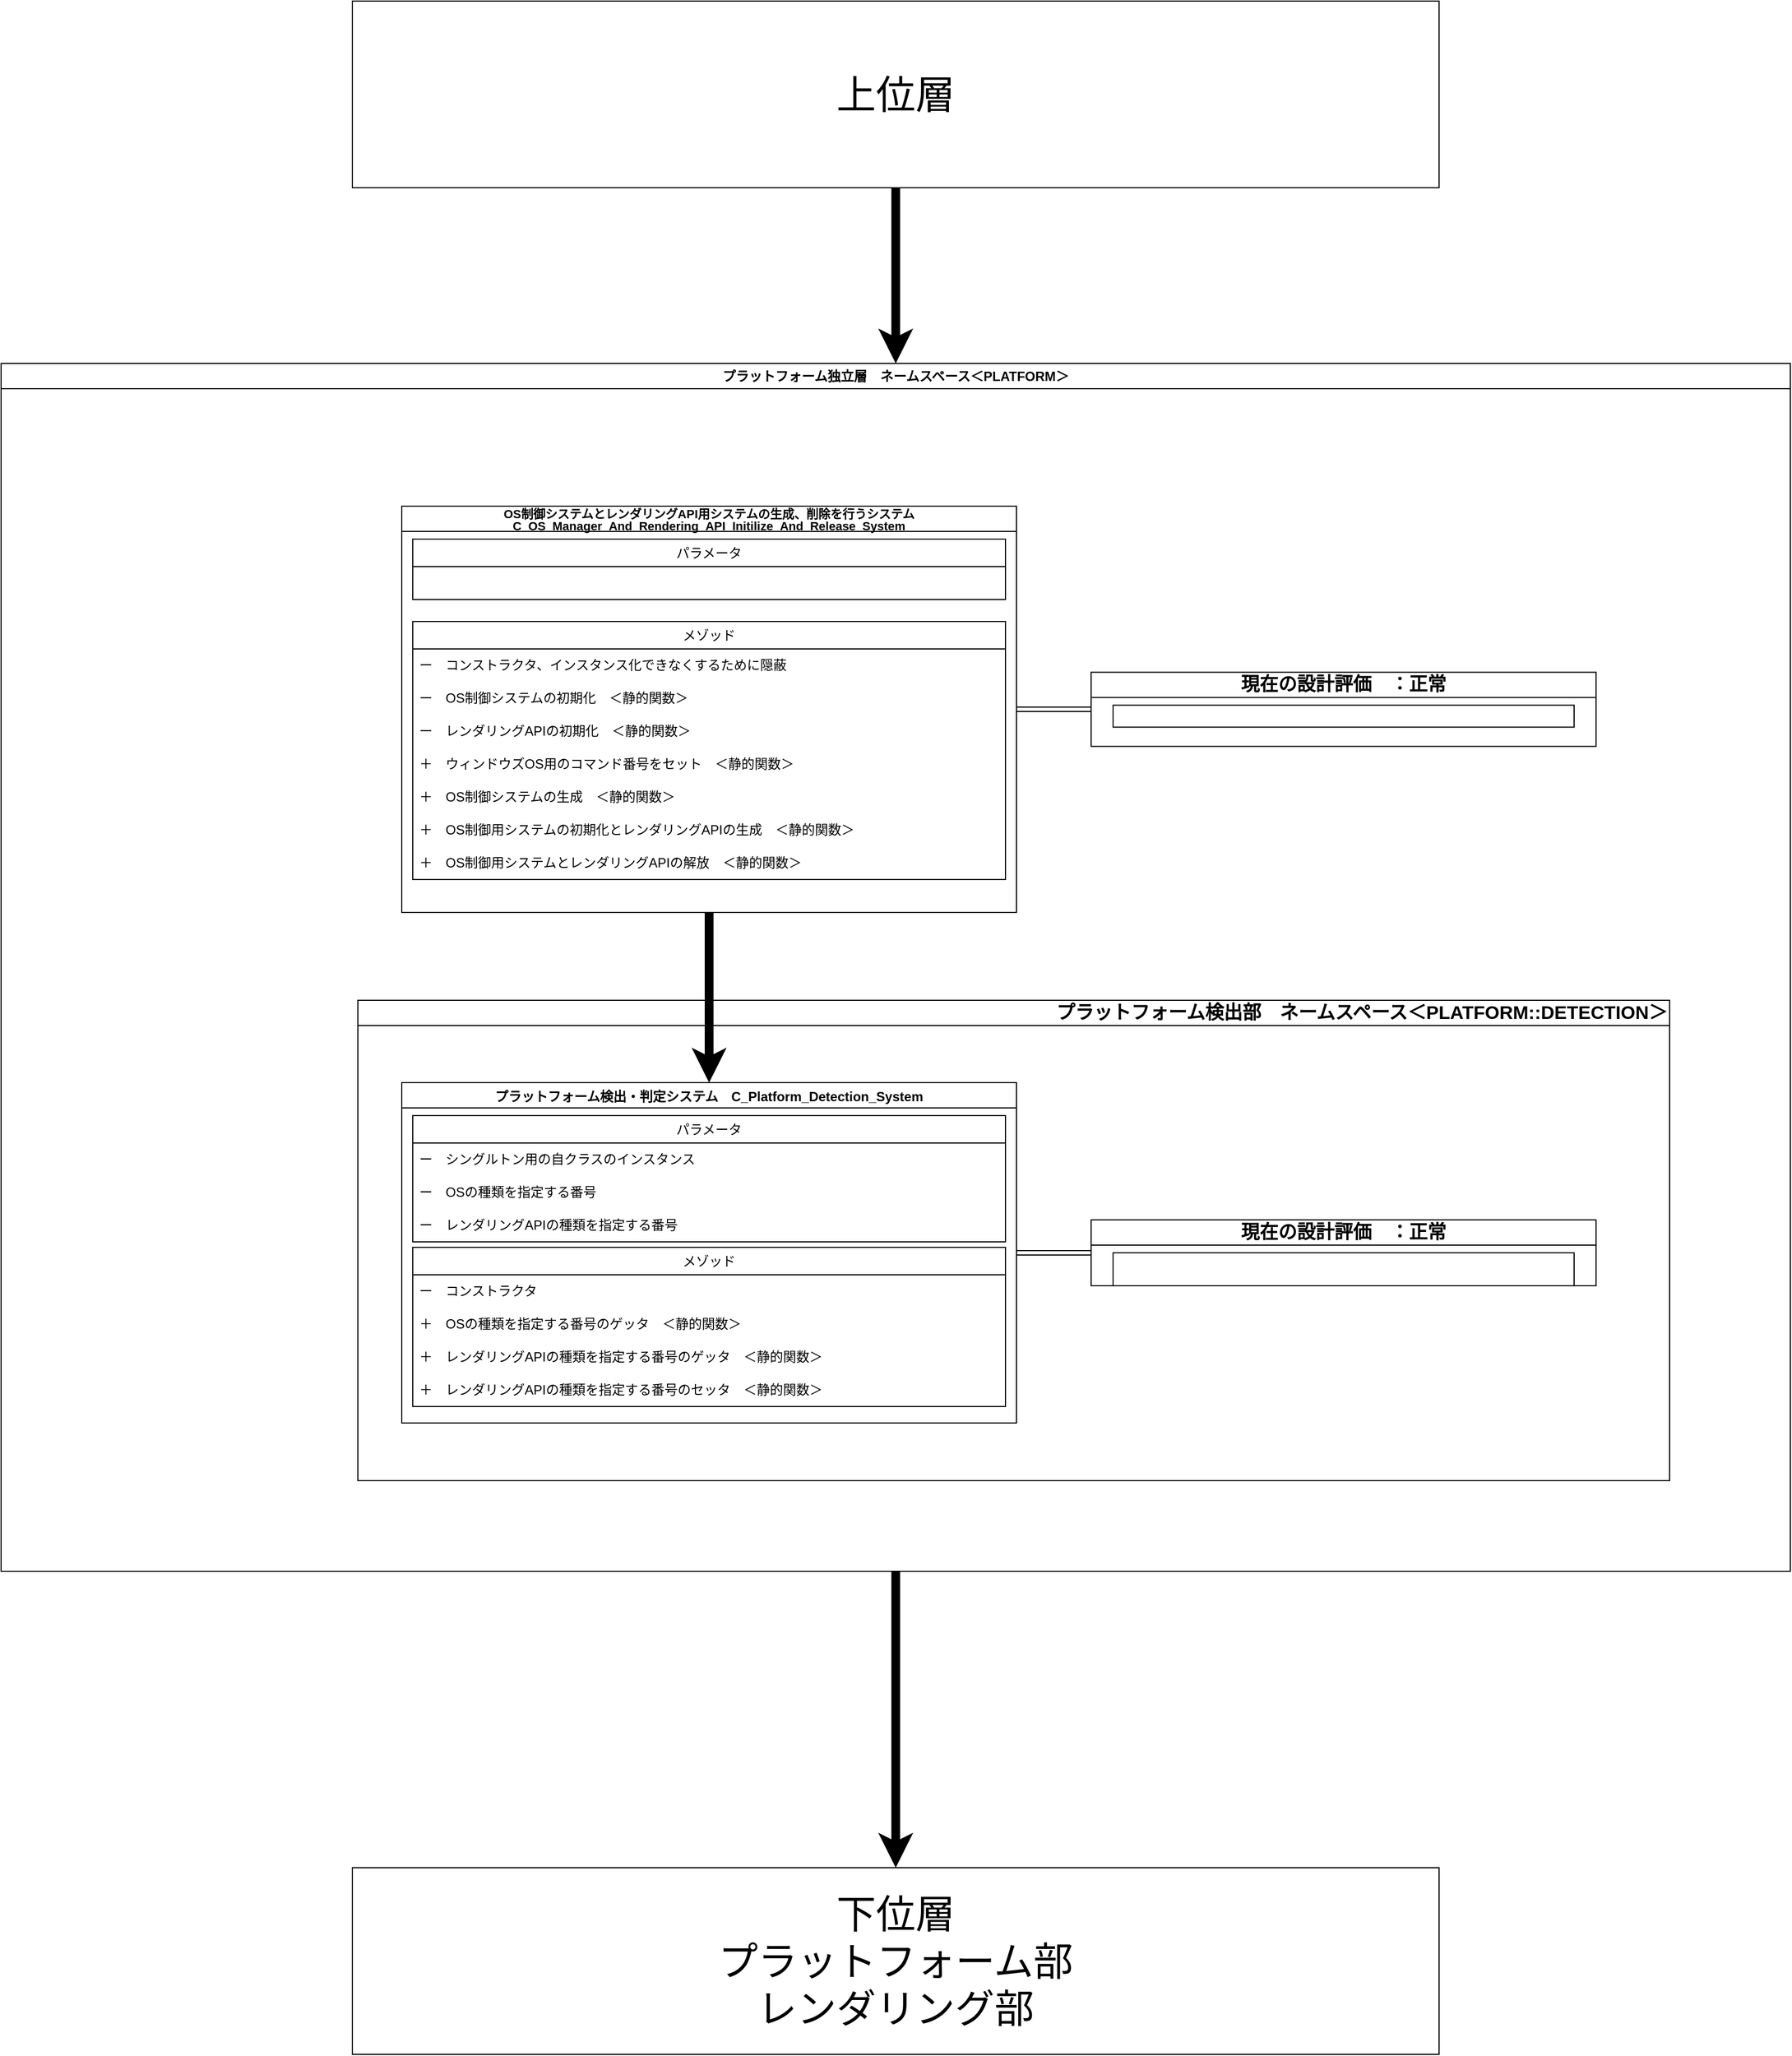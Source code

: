 <mxfile version="24.7.5" pages="2">
  <diagram id="oGims7r4UwM5HtOU4kUQ" name="ver.2.0.0">
    <mxGraphModel dx="1434" dy="836" grid="1" gridSize="10" guides="1" tooltips="1" connect="1" arrows="1" fold="1" page="1" pageScale="1" pageWidth="827" pageHeight="1169" math="0" shadow="0">
      <root>
        <mxCell id="0" />
        <mxCell id="1" parent="0" />
        <mxCell id="KJogN0Vjg7Z09fQVdOCW-11" value="上位層" style="rounded=0;whiteSpace=wrap;html=1;fontSize=36;" parent="1" vertex="1">
          <mxGeometry x="380" y="20" width="990" height="170" as="geometry" />
        </mxCell>
        <mxCell id="KJogN0Vjg7Z09fQVdOCW-12" value="プラットフォーム独立層　ネームスペース＜PLATFORM＞" style="swimlane;whiteSpace=wrap;html=1;swimlaneFillColor=default;startSize=23;" parent="1" vertex="1">
          <mxGeometry x="60" y="350" width="1630" height="1100" as="geometry" />
        </mxCell>
        <mxCell id="KJogN0Vjg7Z09fQVdOCW-13" value="プラットフォーム検出部　ネームスペース＜PLATFORM::DETECTION＞　　　　　" style="swimlane;whiteSpace=wrap;html=1;swimlaneFillColor=default;fontSize=17;align=right;" parent="KJogN0Vjg7Z09fQVdOCW-12" vertex="1">
          <mxGeometry x="325" y="580" width="1195" height="437.5" as="geometry" />
        </mxCell>
        <mxCell id="KJogN0Vjg7Z09fQVdOCW-14" value="現在の設計評価　：正常" style="swimlane;whiteSpace=wrap;html=1;swimlaneFillColor=default;fontSize=17;" parent="KJogN0Vjg7Z09fQVdOCW-13" vertex="1">
          <mxGeometry x="668" y="200" width="460" height="60" as="geometry" />
        </mxCell>
        <mxCell id="KJogN0Vjg7Z09fQVdOCW-15" value="" style="rounded=0;whiteSpace=wrap;html=1;align=left;verticalAlign=top;" parent="KJogN0Vjg7Z09fQVdOCW-14" vertex="1">
          <mxGeometry x="20" y="30" width="420" height="30" as="geometry" />
        </mxCell>
        <mxCell id="KJogN0Vjg7Z09fQVdOCW-16" value="&lt;p style=&quot;line-height: 100%;&quot;&gt;プラットフォーム検出・判定システム　C_Platform_Detection_System&lt;br&gt;&lt;/p&gt;" style="swimlane;whiteSpace=wrap;html=1;swimlaneFillColor=default;" parent="KJogN0Vjg7Z09fQVdOCW-13" vertex="1">
          <mxGeometry x="40" y="75" width="560" height="310" as="geometry" />
        </mxCell>
        <mxCell id="KJogN0Vjg7Z09fQVdOCW-17" value="パラメータ" style="swimlane;fontStyle=0;childLayout=stackLayout;horizontal=1;startSize=25;horizontalStack=0;resizeParent=1;resizeParentMax=0;resizeLast=0;collapsible=1;marginBottom=0;whiteSpace=wrap;html=1;" parent="KJogN0Vjg7Z09fQVdOCW-16" vertex="1">
          <mxGeometry x="10" y="30" width="540" height="115" as="geometry" />
        </mxCell>
        <mxCell id="KJogN0Vjg7Z09fQVdOCW-18" value="ー　シングルトン用の自クラスのインスタンス" style="text;strokeColor=none;fillColor=none;align=left;verticalAlign=middle;spacingLeft=4;spacingRight=4;overflow=hidden;points=[[0,0.5],[1,0.5]];portConstraint=eastwest;rotatable=0;whiteSpace=wrap;html=1;" parent="KJogN0Vjg7Z09fQVdOCW-17" vertex="1">
          <mxGeometry y="25" width="540" height="30" as="geometry" />
        </mxCell>
        <mxCell id="KJogN0Vjg7Z09fQVdOCW-19" value="ー　OSの種類を指定する番号" style="text;strokeColor=none;fillColor=none;align=left;verticalAlign=middle;spacingLeft=4;spacingRight=4;overflow=hidden;points=[[0,0.5],[1,0.5]];portConstraint=eastwest;rotatable=0;whiteSpace=wrap;html=1;" parent="KJogN0Vjg7Z09fQVdOCW-17" vertex="1">
          <mxGeometry y="55" width="540" height="30" as="geometry" />
        </mxCell>
        <mxCell id="KJogN0Vjg7Z09fQVdOCW-20" value="ー　レンダリングAPIの種類を指定する番号" style="text;strokeColor=none;fillColor=none;align=left;verticalAlign=middle;spacingLeft=4;spacingRight=4;overflow=hidden;points=[[0,0.5],[1,0.5]];portConstraint=eastwest;rotatable=0;whiteSpace=wrap;html=1;" parent="KJogN0Vjg7Z09fQVdOCW-17" vertex="1">
          <mxGeometry y="85" width="540" height="30" as="geometry" />
        </mxCell>
        <mxCell id="KJogN0Vjg7Z09fQVdOCW-21" value="メゾッド" style="swimlane;fontStyle=0;childLayout=stackLayout;horizontal=1;startSize=25;horizontalStack=0;resizeParent=1;resizeParentMax=0;resizeLast=0;collapsible=1;marginBottom=0;whiteSpace=wrap;html=1;" parent="KJogN0Vjg7Z09fQVdOCW-16" vertex="1">
          <mxGeometry x="10" y="150" width="540" height="145" as="geometry" />
        </mxCell>
        <mxCell id="KJogN0Vjg7Z09fQVdOCW-22" value="ー　コンストラクタ" style="text;strokeColor=none;fillColor=none;align=left;verticalAlign=middle;spacingLeft=4;spacingRight=4;overflow=hidden;points=[[0,0.5],[1,0.5]];portConstraint=eastwest;rotatable=0;whiteSpace=wrap;html=1;" parent="KJogN0Vjg7Z09fQVdOCW-21" vertex="1">
          <mxGeometry y="25" width="540" height="30" as="geometry" />
        </mxCell>
        <mxCell id="KJogN0Vjg7Z09fQVdOCW-23" value="＋　OSの種類を指定する番号のゲッタ　＜静的関数＞" style="text;strokeColor=none;fillColor=none;align=left;verticalAlign=middle;spacingLeft=4;spacingRight=4;overflow=hidden;points=[[0,0.5],[1,0.5]];portConstraint=eastwest;rotatable=0;whiteSpace=wrap;html=1;" parent="KJogN0Vjg7Z09fQVdOCW-21" vertex="1">
          <mxGeometry y="55" width="540" height="30" as="geometry" />
        </mxCell>
        <mxCell id="KJogN0Vjg7Z09fQVdOCW-24" value="＋　レンダリングAPIの種類を指定する番号のゲッタ　＜静的関数＞" style="text;strokeColor=none;fillColor=none;align=left;verticalAlign=middle;spacingLeft=4;spacingRight=4;overflow=hidden;points=[[0,0.5],[1,0.5]];portConstraint=eastwest;rotatable=0;whiteSpace=wrap;html=1;" parent="KJogN0Vjg7Z09fQVdOCW-21" vertex="1">
          <mxGeometry y="85" width="540" height="30" as="geometry" />
        </mxCell>
        <mxCell id="KJogN0Vjg7Z09fQVdOCW-25" value="＋　レンダリングAPIの種類を指定する番号のセッタ　＜静的関数＞" style="text;strokeColor=none;fillColor=none;align=left;verticalAlign=middle;spacingLeft=4;spacingRight=4;overflow=hidden;points=[[0,0.5],[1,0.5]];portConstraint=eastwest;rotatable=0;whiteSpace=wrap;html=1;" parent="KJogN0Vjg7Z09fQVdOCW-21" vertex="1">
          <mxGeometry y="115" width="540" height="30" as="geometry" />
        </mxCell>
        <mxCell id="KJogN0Vjg7Z09fQVdOCW-26" value="" style="shape=link;html=1;rounded=0;entryX=0;entryY=0.5;entryDx=0;entryDy=0;exitX=1;exitY=0.5;exitDx=0;exitDy=0;" parent="KJogN0Vjg7Z09fQVdOCW-13" source="KJogN0Vjg7Z09fQVdOCW-16" target="KJogN0Vjg7Z09fQVdOCW-14" edge="1">
          <mxGeometry width="100" relative="1" as="geometry">
            <mxPoint x="2711" y="1695" as="sourcePoint" />
            <mxPoint x="2811" y="1695" as="targetPoint" />
          </mxGeometry>
        </mxCell>
        <mxCell id="KJogN0Vjg7Z09fQVdOCW-27" value="&lt;p style=&quot;line-height: 90%;&quot;&gt;&lt;font style=&quot;font-size: 11px;&quot;&gt;OS制御システムとレンダリングAPI用システムの生成、削除を行うシステム&lt;/font&gt;&lt;span style=&quot;font-size: 11px; background-color: initial;&quot;&gt;C_OS_Manager_And_Rendering_API_Initilize_And_Release_System&lt;/span&gt;&lt;/p&gt;" style="swimlane;whiteSpace=wrap;html=1;swimlaneFillColor=default;startSize=23;" parent="KJogN0Vjg7Z09fQVdOCW-12" vertex="1">
          <mxGeometry x="365" y="130" width="560" height="370" as="geometry" />
        </mxCell>
        <mxCell id="KJogN0Vjg7Z09fQVdOCW-28" value="パラメータ" style="swimlane;fontStyle=0;childLayout=stackLayout;horizontal=1;startSize=25;horizontalStack=0;resizeParent=1;resizeParentMax=0;resizeLast=0;collapsible=1;marginBottom=0;whiteSpace=wrap;html=1;" parent="KJogN0Vjg7Z09fQVdOCW-27" vertex="1">
          <mxGeometry x="10" y="30" width="540" height="55" as="geometry" />
        </mxCell>
        <mxCell id="KJogN0Vjg7Z09fQVdOCW-29" value="メゾッド" style="swimlane;fontStyle=0;childLayout=stackLayout;horizontal=1;startSize=25;horizontalStack=0;resizeParent=1;resizeParentMax=0;resizeLast=0;collapsible=1;marginBottom=0;whiteSpace=wrap;html=1;" parent="KJogN0Vjg7Z09fQVdOCW-27" vertex="1">
          <mxGeometry x="10" y="105" width="540" height="235" as="geometry" />
        </mxCell>
        <mxCell id="KJogN0Vjg7Z09fQVdOCW-30" value="ー　コンストラクタ、インスタンス化できなくするために隠蔽" style="text;strokeColor=none;fillColor=none;align=left;verticalAlign=middle;spacingLeft=4;spacingRight=4;overflow=hidden;points=[[0,0.5],[1,0.5]];portConstraint=eastwest;rotatable=0;whiteSpace=wrap;html=1;" parent="KJogN0Vjg7Z09fQVdOCW-29" vertex="1">
          <mxGeometry y="25" width="540" height="30" as="geometry" />
        </mxCell>
        <mxCell id="4Ct7BUT_NHDtC3R7Iluo-1" value="ー　OS制御システムの初期化　＜静的関数＞" style="text;strokeColor=none;fillColor=none;align=left;verticalAlign=middle;spacingLeft=4;spacingRight=4;overflow=hidden;points=[[0,0.5],[1,0.5]];portConstraint=eastwest;rotatable=0;whiteSpace=wrap;html=1;" parent="KJogN0Vjg7Z09fQVdOCW-29" vertex="1">
          <mxGeometry y="55" width="540" height="30" as="geometry" />
        </mxCell>
        <mxCell id="4Ct7BUT_NHDtC3R7Iluo-2" value="ー　レンダリングAPIの初期化　＜静的関数＞" style="text;strokeColor=none;fillColor=none;align=left;verticalAlign=middle;spacingLeft=4;spacingRight=4;overflow=hidden;points=[[0,0.5],[1,0.5]];portConstraint=eastwest;rotatable=0;whiteSpace=wrap;html=1;" parent="KJogN0Vjg7Z09fQVdOCW-29" vertex="1">
          <mxGeometry y="85" width="540" height="30" as="geometry" />
        </mxCell>
        <mxCell id="4xG1JS9XBARRImk50gQY-1" value="＋　ウィンドウズOS用のコマンド番号をセット　＜静的関数＞" style="text;strokeColor=none;fillColor=none;align=left;verticalAlign=middle;spacingLeft=4;spacingRight=4;overflow=hidden;points=[[0,0.5],[1,0.5]];portConstraint=eastwest;rotatable=0;whiteSpace=wrap;html=1;" parent="KJogN0Vjg7Z09fQVdOCW-29" vertex="1">
          <mxGeometry y="115" width="540" height="30" as="geometry" />
        </mxCell>
        <mxCell id="4Ct7BUT_NHDtC3R7Iluo-3" value="＋　OS制御システムの生成　＜静的関数＞" style="text;strokeColor=none;fillColor=none;align=left;verticalAlign=middle;spacingLeft=4;spacingRight=4;overflow=hidden;points=[[0,0.5],[1,0.5]];portConstraint=eastwest;rotatable=0;whiteSpace=wrap;html=1;" parent="KJogN0Vjg7Z09fQVdOCW-29" vertex="1">
          <mxGeometry y="145" width="540" height="30" as="geometry" />
        </mxCell>
        <mxCell id="KJogN0Vjg7Z09fQVdOCW-43" value="＋　OS制御用システムの初期化とレンダリングAPIの生成　＜静的関数＞" style="text;strokeColor=none;fillColor=none;align=left;verticalAlign=middle;spacingLeft=4;spacingRight=4;overflow=hidden;points=[[0,0.5],[1,0.5]];portConstraint=eastwest;rotatable=0;whiteSpace=wrap;html=1;" parent="KJogN0Vjg7Z09fQVdOCW-29" vertex="1">
          <mxGeometry y="175" width="540" height="30" as="geometry" />
        </mxCell>
        <mxCell id="KJogN0Vjg7Z09fQVdOCW-35" value="＋　OS制御用システムとレンダリングAPIの解放　＜静的関数＞" style="text;strokeColor=none;fillColor=none;align=left;verticalAlign=middle;spacingLeft=4;spacingRight=4;overflow=hidden;points=[[0,0.5],[1,0.5]];portConstraint=eastwest;rotatable=0;whiteSpace=wrap;html=1;" parent="KJogN0Vjg7Z09fQVdOCW-29" vertex="1">
          <mxGeometry y="205" width="540" height="30" as="geometry" />
        </mxCell>
        <mxCell id="KJogN0Vjg7Z09fQVdOCW-36" value="" style="endArrow=classic;html=1;rounded=0;strokeWidth=8;exitX=0.5;exitY=1;exitDx=0;exitDy=0;entryX=0.5;entryY=0;entryDx=0;entryDy=0;" parent="KJogN0Vjg7Z09fQVdOCW-12" source="KJogN0Vjg7Z09fQVdOCW-27" target="KJogN0Vjg7Z09fQVdOCW-16" edge="1">
          <mxGeometry width="50" height="50" relative="1" as="geometry">
            <mxPoint x="971" y="609" as="sourcePoint" />
            <mxPoint x="790" y="360" as="targetPoint" />
            <Array as="points" />
          </mxGeometry>
        </mxCell>
        <mxCell id="KJogN0Vjg7Z09fQVdOCW-37" value="現在の設計評価　：正常" style="swimlane;whiteSpace=wrap;html=1;swimlaneFillColor=default;fontSize=17;" parent="KJogN0Vjg7Z09fQVdOCW-12" vertex="1">
          <mxGeometry x="993" y="281.25" width="460" height="67.5" as="geometry" />
        </mxCell>
        <mxCell id="KJogN0Vjg7Z09fQVdOCW-38" value="" style="rounded=0;whiteSpace=wrap;html=1;align=left;verticalAlign=top;" parent="KJogN0Vjg7Z09fQVdOCW-37" vertex="1">
          <mxGeometry x="20" y="30" width="420" height="20" as="geometry" />
        </mxCell>
        <mxCell id="KJogN0Vjg7Z09fQVdOCW-39" value="" style="shape=link;html=1;rounded=0;entryX=0;entryY=0.5;entryDx=0;entryDy=0;exitX=1;exitY=0.5;exitDx=0;exitDy=0;" parent="KJogN0Vjg7Z09fQVdOCW-12" source="KJogN0Vjg7Z09fQVdOCW-27" target="KJogN0Vjg7Z09fQVdOCW-37" edge="1">
          <mxGeometry width="100" relative="1" as="geometry">
            <mxPoint x="925" y="270" as="sourcePoint" />
            <mxPoint x="3136" y="1725" as="targetPoint" />
          </mxGeometry>
        </mxCell>
        <mxCell id="KJogN0Vjg7Z09fQVdOCW-40" value="" style="endArrow=classic;html=1;rounded=0;exitX=0.5;exitY=1;exitDx=0;exitDy=0;entryX=0.5;entryY=0;entryDx=0;entryDy=0;strokeWidth=8;" parent="1" source="KJogN0Vjg7Z09fQVdOCW-11" target="KJogN0Vjg7Z09fQVdOCW-12" edge="1">
          <mxGeometry width="50" height="50" relative="1" as="geometry">
            <mxPoint x="2115" y="50" as="sourcePoint" />
            <mxPoint x="1470" y="740" as="targetPoint" />
            <Array as="points" />
          </mxGeometry>
        </mxCell>
        <mxCell id="KJogN0Vjg7Z09fQVdOCW-41" value="下位層&lt;br&gt;プラットフォーム部&lt;br&gt;レンダリング部" style="rounded=0;whiteSpace=wrap;html=1;fontSize=36;" parent="1" vertex="1">
          <mxGeometry x="380" y="1720" width="990" height="170" as="geometry" />
        </mxCell>
        <mxCell id="KJogN0Vjg7Z09fQVdOCW-42" value="" style="endArrow=classic;html=1;rounded=0;strokeWidth=8;exitX=0.5;exitY=1;exitDx=0;exitDy=0;entryX=0.5;entryY=0;entryDx=0;entryDy=0;" parent="1" source="KJogN0Vjg7Z09fQVdOCW-12" target="KJogN0Vjg7Z09fQVdOCW-41" edge="1">
          <mxGeometry width="50" height="50" relative="1" as="geometry">
            <mxPoint x="780" y="3530" as="sourcePoint" />
            <mxPoint x="1020" y="1770" as="targetPoint" />
            <Array as="points" />
          </mxGeometry>
        </mxCell>
      </root>
    </mxGraphModel>
  </diagram>
  <diagram name="ver.1.0.0" id="vMZHCt8mvl8RS5KxGxzD">
    <mxGraphModel dx="1727" dy="1010" grid="1" gridSize="10" guides="1" tooltips="1" connect="1" arrows="1" fold="1" page="1" pageScale="1" pageWidth="827" pageHeight="1169" math="0" shadow="0">
      <root>
        <mxCell id="0" />
        <mxCell id="1" parent="0" />
        <mxCell id="fAvSHpzLvbz1eBBrM9su-9" value="上位層" style="rounded=0;whiteSpace=wrap;html=1;fontSize=36;" parent="1" vertex="1">
          <mxGeometry x="370" y="20" width="990" height="170" as="geometry" />
        </mxCell>
        <mxCell id="fAvSHpzLvbz1eBBrM9su-10" value="プラットフォーム独立層　ネームスペース＜PLATFORM＞" style="swimlane;whiteSpace=wrap;html=1;swimlaneFillColor=default;startSize=23;" parent="1" vertex="1">
          <mxGeometry x="50" y="350" width="1630" height="1190" as="geometry">
            <mxRectangle x="890" y="350" width="360" height="30" as="alternateBounds" />
          </mxGeometry>
        </mxCell>
        <mxCell id="tP35qiG5Cu7pbc8sIJzn-55" value="プラットフォーム検出部　ネームスペース＜PLATFORM::DETECTION＞　　　　　" style="swimlane;whiteSpace=wrap;html=1;swimlaneFillColor=default;fontSize=17;align=right;" parent="fAvSHpzLvbz1eBBrM9su-10" vertex="1">
          <mxGeometry x="325" y="680" width="1195" height="437.5" as="geometry" />
        </mxCell>
        <mxCell id="fAvSHpzLvbz1eBBrM9su-42" value="現在の設計評価　：正常" style="swimlane;whiteSpace=wrap;html=1;swimlaneFillColor=default;fontSize=17;" parent="tP35qiG5Cu7pbc8sIJzn-55" vertex="1">
          <mxGeometry x="675" y="210" width="460" height="60" as="geometry" />
        </mxCell>
        <mxCell id="fAvSHpzLvbz1eBBrM9su-43" value="" style="rounded=0;whiteSpace=wrap;html=1;align=left;verticalAlign=top;" parent="fAvSHpzLvbz1eBBrM9su-42" vertex="1">
          <mxGeometry x="20" y="30" width="420" height="30" as="geometry" />
        </mxCell>
        <mxCell id="fAvSHpzLvbz1eBBrM9su-11" value="&lt;p style=&quot;line-height: 100%;&quot;&gt;プラットフォーム検出・判定システム　C_Platform_Detection_System&lt;br&gt;&lt;/p&gt;" style="swimlane;whiteSpace=wrap;html=1;swimlaneFillColor=default;" parent="fAvSHpzLvbz1eBBrM9su-10" vertex="1">
          <mxGeometry x="365" y="765" width="560" height="310" as="geometry" />
        </mxCell>
        <mxCell id="fAvSHpzLvbz1eBBrM9su-12" value="パラメータ" style="swimlane;fontStyle=0;childLayout=stackLayout;horizontal=1;startSize=25;horizontalStack=0;resizeParent=1;resizeParentMax=0;resizeLast=0;collapsible=1;marginBottom=0;whiteSpace=wrap;html=1;" parent="fAvSHpzLvbz1eBBrM9su-11" vertex="1">
          <mxGeometry x="10" y="30" width="540" height="115" as="geometry" />
        </mxCell>
        <mxCell id="fAvSHpzLvbz1eBBrM9su-13" value="ー　シングルトン用の自クラスのインスタンス" style="text;strokeColor=none;fillColor=none;align=left;verticalAlign=middle;spacingLeft=4;spacingRight=4;overflow=hidden;points=[[0,0.5],[1,0.5]];portConstraint=eastwest;rotatable=0;whiteSpace=wrap;html=1;" parent="fAvSHpzLvbz1eBBrM9su-12" vertex="1">
          <mxGeometry y="25" width="540" height="30" as="geometry" />
        </mxCell>
        <mxCell id="fAvSHpzLvbz1eBBrM9su-14" value="ー　OSの種類を指定する番号" style="text;strokeColor=none;fillColor=none;align=left;verticalAlign=middle;spacingLeft=4;spacingRight=4;overflow=hidden;points=[[0,0.5],[1,0.5]];portConstraint=eastwest;rotatable=0;whiteSpace=wrap;html=1;" parent="fAvSHpzLvbz1eBBrM9su-12" vertex="1">
          <mxGeometry y="55" width="540" height="30" as="geometry" />
        </mxCell>
        <mxCell id="fAvSHpzLvbz1eBBrM9su-15" value="ー　レンダリングAPIの種類を指定する番号" style="text;strokeColor=none;fillColor=none;align=left;verticalAlign=middle;spacingLeft=4;spacingRight=4;overflow=hidden;points=[[0,0.5],[1,0.5]];portConstraint=eastwest;rotatable=0;whiteSpace=wrap;html=1;" parent="fAvSHpzLvbz1eBBrM9su-12" vertex="1">
          <mxGeometry y="85" width="540" height="30" as="geometry" />
        </mxCell>
        <mxCell id="fAvSHpzLvbz1eBBrM9su-18" value="メゾッド" style="swimlane;fontStyle=0;childLayout=stackLayout;horizontal=1;startSize=25;horizontalStack=0;resizeParent=1;resizeParentMax=0;resizeLast=0;collapsible=1;marginBottom=0;whiteSpace=wrap;html=1;" parent="fAvSHpzLvbz1eBBrM9su-11" vertex="1">
          <mxGeometry x="10" y="150" width="540" height="145" as="geometry" />
        </mxCell>
        <mxCell id="fAvSHpzLvbz1eBBrM9su-19" value="ー　コンストラクタ" style="text;strokeColor=none;fillColor=none;align=left;verticalAlign=middle;spacingLeft=4;spacingRight=4;overflow=hidden;points=[[0,0.5],[1,0.5]];portConstraint=eastwest;rotatable=0;whiteSpace=wrap;html=1;" parent="fAvSHpzLvbz1eBBrM9su-18" vertex="1">
          <mxGeometry y="25" width="540" height="30" as="geometry" />
        </mxCell>
        <mxCell id="fAvSHpzLvbz1eBBrM9su-20" value="＋　OSの種類を指定する番号のゲッタ　＜静的関数＞" style="text;strokeColor=none;fillColor=none;align=left;verticalAlign=middle;spacingLeft=4;spacingRight=4;overflow=hidden;points=[[0,0.5],[1,0.5]];portConstraint=eastwest;rotatable=0;whiteSpace=wrap;html=1;" parent="fAvSHpzLvbz1eBBrM9su-18" vertex="1">
          <mxGeometry y="55" width="540" height="30" as="geometry" />
        </mxCell>
        <mxCell id="fAvSHpzLvbz1eBBrM9su-21" value="＋　レンダリングAPIの種類を指定する番号のゲッタ　＜静的関数＞" style="text;strokeColor=none;fillColor=none;align=left;verticalAlign=middle;spacingLeft=4;spacingRight=4;overflow=hidden;points=[[0,0.5],[1,0.5]];portConstraint=eastwest;rotatable=0;whiteSpace=wrap;html=1;" parent="fAvSHpzLvbz1eBBrM9su-18" vertex="1">
          <mxGeometry y="85" width="540" height="30" as="geometry" />
        </mxCell>
        <mxCell id="FWNo39B8IeVS8UjTxi9l-3" value="＋　レンダリングAPIの種類を指定する番号のセッタ　＜静的関数＞" style="text;strokeColor=none;fillColor=none;align=left;verticalAlign=middle;spacingLeft=4;spacingRight=4;overflow=hidden;points=[[0,0.5],[1,0.5]];portConstraint=eastwest;rotatable=0;whiteSpace=wrap;html=1;" parent="fAvSHpzLvbz1eBBrM9su-18" vertex="1">
          <mxGeometry y="115" width="540" height="30" as="geometry" />
        </mxCell>
        <mxCell id="fAvSHpzLvbz1eBBrM9su-44" value="" style="shape=link;html=1;rounded=0;entryX=0;entryY=0.5;entryDx=0;entryDy=0;exitX=1;exitY=0.5;exitDx=0;exitDy=0;" parent="fAvSHpzLvbz1eBBrM9su-10" source="fAvSHpzLvbz1eBBrM9su-11" target="fAvSHpzLvbz1eBBrM9su-42" edge="1">
          <mxGeometry width="100" relative="1" as="geometry">
            <mxPoint x="3036" y="2375" as="sourcePoint" />
            <mxPoint x="3136" y="2375" as="targetPoint" />
          </mxGeometry>
        </mxCell>
        <mxCell id="FWNo39B8IeVS8UjTxi9l-4" value="&lt;p style=&quot;line-height: 90%;&quot;&gt;&lt;font style=&quot;font-size: 11px;&quot;&gt;OS制御システムとレンダリングAPI用システムの生成、削除を行うシステム　C_API_Initialize_And_Release_Manager&lt;/font&gt;&lt;br&gt;&lt;/p&gt;" style="swimlane;whiteSpace=wrap;html=1;swimlaneFillColor=default;startSize=23;" parent="fAvSHpzLvbz1eBBrM9su-10" vertex="1">
          <mxGeometry x="365" y="130" width="560" height="350" as="geometry" />
        </mxCell>
        <mxCell id="FWNo39B8IeVS8UjTxi9l-5" value="パラメータ" style="swimlane;fontStyle=0;childLayout=stackLayout;horizontal=1;startSize=25;horizontalStack=0;resizeParent=1;resizeParentMax=0;resizeLast=0;collapsible=1;marginBottom=0;whiteSpace=wrap;html=1;" parent="FWNo39B8IeVS8UjTxi9l-4" vertex="1">
          <mxGeometry x="10" y="30" width="540" height="55" as="geometry" />
        </mxCell>
        <mxCell id="FWNo39B8IeVS8UjTxi9l-9" value="メゾッド" style="swimlane;fontStyle=0;childLayout=stackLayout;horizontal=1;startSize=25;horizontalStack=0;resizeParent=1;resizeParentMax=0;resizeLast=0;collapsible=1;marginBottom=0;whiteSpace=wrap;html=1;" parent="FWNo39B8IeVS8UjTxi9l-4" vertex="1">
          <mxGeometry x="10" y="105" width="540" height="235" as="geometry" />
        </mxCell>
        <mxCell id="FWNo39B8IeVS8UjTxi9l-10" value="ー　コンストラクタ、インスタンス化できなくするために隠蔽" style="text;strokeColor=none;fillColor=none;align=left;verticalAlign=middle;spacingLeft=4;spacingRight=4;overflow=hidden;points=[[0,0.5],[1,0.5]];portConstraint=eastwest;rotatable=0;whiteSpace=wrap;html=1;" parent="FWNo39B8IeVS8UjTxi9l-9" vertex="1">
          <mxGeometry y="25" width="540" height="30" as="geometry" />
        </mxCell>
        <mxCell id="FWNo39B8IeVS8UjTxi9l-21" value="＋　デストラクタ" style="text;strokeColor=none;fillColor=none;align=left;verticalAlign=middle;spacingLeft=4;spacingRight=4;overflow=hidden;points=[[0,0.5],[1,0.5]];portConstraint=eastwest;rotatable=0;whiteSpace=wrap;html=1;" parent="FWNo39B8IeVS8UjTxi9l-9" vertex="1">
          <mxGeometry y="55" width="540" height="30" as="geometry" />
        </mxCell>
        <mxCell id="vct4S4XEH2__L7a5hQn2-1" value="＋　ウィンドウズOS用のコマンド番号をセット　＜静的関数＞" style="text;strokeColor=none;fillColor=none;align=left;verticalAlign=middle;spacingLeft=4;spacingRight=4;overflow=hidden;points=[[0,0.5],[1,0.5]];portConstraint=eastwest;rotatable=0;whiteSpace=wrap;html=1;" parent="FWNo39B8IeVS8UjTxi9l-9" vertex="1">
          <mxGeometry y="85" width="540" height="30" as="geometry" />
        </mxCell>
        <mxCell id="FWNo39B8IeVS8UjTxi9l-11" value="＋　OS制御用システムの初期化　＜静的関数＞" style="text;strokeColor=none;fillColor=none;align=left;verticalAlign=middle;spacingLeft=4;spacingRight=4;overflow=hidden;points=[[0,0.5],[1,0.5]];portConstraint=eastwest;rotatable=0;whiteSpace=wrap;html=1;" parent="FWNo39B8IeVS8UjTxi9l-9" vertex="1">
          <mxGeometry y="115" width="540" height="30" as="geometry" />
        </mxCell>
        <mxCell id="FWNo39B8IeVS8UjTxi9l-18" value="＋　OS制御用システムの生成　＜静的関数＞" style="text;strokeColor=none;fillColor=none;align=left;verticalAlign=middle;spacingLeft=4;spacingRight=4;overflow=hidden;points=[[0,0.5],[1,0.5]];portConstraint=eastwest;rotatable=0;whiteSpace=wrap;html=1;" parent="FWNo39B8IeVS8UjTxi9l-9" vertex="1">
          <mxGeometry y="145" width="540" height="30" as="geometry" />
        </mxCell>
        <mxCell id="FWNo39B8IeVS8UjTxi9l-19" value="＋　レンダリングAPIの初期化　＜静的関数＞" style="text;strokeColor=none;fillColor=none;align=left;verticalAlign=middle;spacingLeft=4;spacingRight=4;overflow=hidden;points=[[0,0.5],[1,0.5]];portConstraint=eastwest;rotatable=0;whiteSpace=wrap;html=1;" parent="FWNo39B8IeVS8UjTxi9l-9" vertex="1">
          <mxGeometry y="175" width="540" height="30" as="geometry" />
        </mxCell>
        <mxCell id="FWNo39B8IeVS8UjTxi9l-22" value="＋　レンダリングAPIとOS制御用システムの解放　＜静的関数＞" style="text;strokeColor=none;fillColor=none;align=left;verticalAlign=middle;spacingLeft=4;spacingRight=4;overflow=hidden;points=[[0,0.5],[1,0.5]];portConstraint=eastwest;rotatable=0;whiteSpace=wrap;html=1;" parent="FWNo39B8IeVS8UjTxi9l-9" vertex="1">
          <mxGeometry y="205" width="540" height="30" as="geometry" />
        </mxCell>
        <mxCell id="FWNo39B8IeVS8UjTxi9l-14" value="" style="endArrow=classic;html=1;rounded=0;strokeWidth=8;exitX=0.5;exitY=1;exitDx=0;exitDy=0;entryX=0.5;entryY=0;entryDx=0;entryDy=0;" parent="fAvSHpzLvbz1eBBrM9su-10" source="FWNo39B8IeVS8UjTxi9l-4" target="fAvSHpzLvbz1eBBrM9su-11" edge="1">
          <mxGeometry width="50" height="50" relative="1" as="geometry">
            <mxPoint x="971" y="609" as="sourcePoint" />
            <mxPoint x="790" y="360" as="targetPoint" />
            <Array as="points" />
          </mxGeometry>
        </mxCell>
        <mxCell id="FWNo39B8IeVS8UjTxi9l-15" value="現在の設計評価　：修正点あり" style="swimlane;whiteSpace=wrap;html=1;swimlaneFillColor=default;fontSize=17;" parent="fAvSHpzLvbz1eBBrM9su-10" vertex="1">
          <mxGeometry x="1060" y="202.5" width="460" height="205" as="geometry" />
        </mxCell>
        <mxCell id="FWNo39B8IeVS8UjTxi9l-16" value="１．クラス名を修正すべき&lt;br&gt;　　C_OS_Manager_And_Rendering_API_Initilize_And_Release_System&lt;br&gt;&lt;br&gt;２．初期化用の関数を一つの関数にまとめること&lt;br&gt;&lt;br&gt;３．インスタンス化できないのでデストラクタはなくす" style="rounded=0;whiteSpace=wrap;html=1;align=left;verticalAlign=top;" parent="FWNo39B8IeVS8UjTxi9l-15" vertex="1">
          <mxGeometry x="20" y="30" width="420" height="170" as="geometry" />
        </mxCell>
        <mxCell id="FWNo39B8IeVS8UjTxi9l-17" value="" style="shape=link;html=1;rounded=0;entryX=0;entryY=0.5;entryDx=0;entryDy=0;exitX=1;exitY=0.5;exitDx=0;exitDy=0;" parent="fAvSHpzLvbz1eBBrM9su-10" source="FWNo39B8IeVS8UjTxi9l-4" target="FWNo39B8IeVS8UjTxi9l-15" edge="1">
          <mxGeometry width="100" relative="1" as="geometry">
            <mxPoint x="925" y="270" as="sourcePoint" />
            <mxPoint x="3136" y="1725" as="targetPoint" />
          </mxGeometry>
        </mxCell>
        <mxCell id="fAvSHpzLvbz1eBBrM9su-91" value="" style="endArrow=classic;html=1;rounded=0;exitX=0.5;exitY=1;exitDx=0;exitDy=0;entryX=0.5;entryY=0;entryDx=0;entryDy=0;strokeWidth=8;" parent="1" source="fAvSHpzLvbz1eBBrM9su-9" target="fAvSHpzLvbz1eBBrM9su-10" edge="1">
          <mxGeometry width="50" height="50" relative="1" as="geometry">
            <mxPoint x="2105" y="50" as="sourcePoint" />
            <mxPoint x="1460" y="740" as="targetPoint" />
            <Array as="points" />
          </mxGeometry>
        </mxCell>
        <mxCell id="FWNo39B8IeVS8UjTxi9l-1" value="下位層&lt;br&gt;プラットフォーム部&lt;br&gt;レンダリング部" style="rounded=0;whiteSpace=wrap;html=1;fontSize=36;" parent="1" vertex="1">
          <mxGeometry x="370" y="1730" width="990" height="170" as="geometry" />
        </mxCell>
        <mxCell id="FWNo39B8IeVS8UjTxi9l-2" value="" style="endArrow=classic;html=1;rounded=0;strokeWidth=8;exitX=0.5;exitY=1;exitDx=0;exitDy=0;entryX=0.5;entryY=0;entryDx=0;entryDy=0;" parent="1" source="fAvSHpzLvbz1eBBrM9su-10" target="FWNo39B8IeVS8UjTxi9l-1" edge="1">
          <mxGeometry width="50" height="50" relative="1" as="geometry">
            <mxPoint x="770" y="3530" as="sourcePoint" />
            <mxPoint x="1010" y="1770" as="targetPoint" />
            <Array as="points" />
          </mxGeometry>
        </mxCell>
      </root>
    </mxGraphModel>
  </diagram>
</mxfile>
